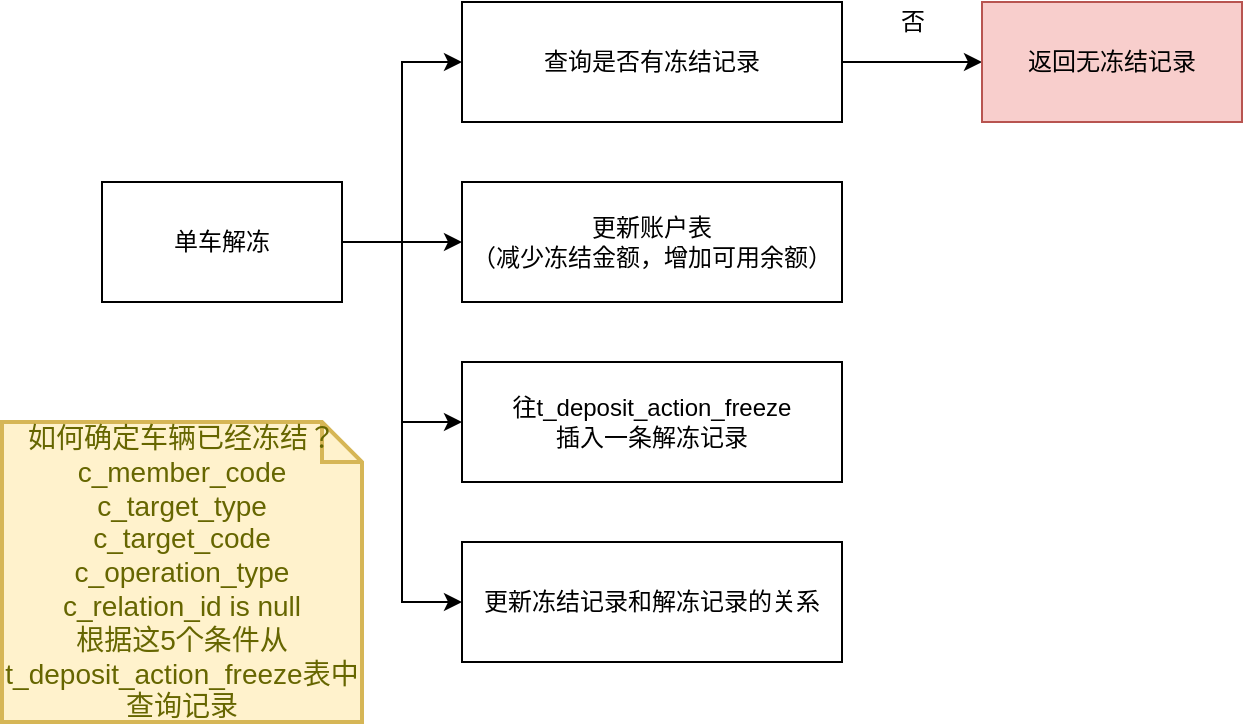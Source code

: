 <mxfile version="15.5.6" type="github">
  <diagram id="YzcqPDEj_JoNo5dJxRwZ" name="Page-1">
    <mxGraphModel dx="946" dy="537" grid="1" gridSize="10" guides="1" tooltips="1" connect="1" arrows="1" fold="1" page="1" pageScale="1" pageWidth="827" pageHeight="1169" math="0" shadow="0">
      <root>
        <mxCell id="0" />
        <mxCell id="1" parent="0" />
        <mxCell id="ZGah4J7LePYTJugTNT_P-12" style="edgeStyle=orthogonalEdgeStyle;rounded=0;orthogonalLoop=1;jettySize=auto;html=1;exitX=1;exitY=0.5;exitDx=0;exitDy=0;entryX=0;entryY=0.5;entryDx=0;entryDy=0;" edge="1" parent="1" source="ZGah4J7LePYTJugTNT_P-1" target="ZGah4J7LePYTJugTNT_P-2">
          <mxGeometry relative="1" as="geometry" />
        </mxCell>
        <mxCell id="ZGah4J7LePYTJugTNT_P-13" style="edgeStyle=orthogonalEdgeStyle;rounded=0;orthogonalLoop=1;jettySize=auto;html=1;exitX=1;exitY=0.5;exitDx=0;exitDy=0;entryX=0;entryY=0.5;entryDx=0;entryDy=0;" edge="1" parent="1" source="ZGah4J7LePYTJugTNT_P-1" target="ZGah4J7LePYTJugTNT_P-8">
          <mxGeometry relative="1" as="geometry" />
        </mxCell>
        <mxCell id="ZGah4J7LePYTJugTNT_P-14" style="edgeStyle=orthogonalEdgeStyle;rounded=0;orthogonalLoop=1;jettySize=auto;html=1;exitX=1;exitY=0.5;exitDx=0;exitDy=0;entryX=0;entryY=0.5;entryDx=0;entryDy=0;" edge="1" parent="1" source="ZGah4J7LePYTJugTNT_P-1" target="ZGah4J7LePYTJugTNT_P-10">
          <mxGeometry relative="1" as="geometry" />
        </mxCell>
        <mxCell id="ZGah4J7LePYTJugTNT_P-15" style="edgeStyle=orthogonalEdgeStyle;rounded=0;orthogonalLoop=1;jettySize=auto;html=1;exitX=1;exitY=0.5;exitDx=0;exitDy=0;entryX=0;entryY=0.5;entryDx=0;entryDy=0;" edge="1" parent="1" source="ZGah4J7LePYTJugTNT_P-1" target="ZGah4J7LePYTJugTNT_P-11">
          <mxGeometry relative="1" as="geometry" />
        </mxCell>
        <mxCell id="ZGah4J7LePYTJugTNT_P-1" value="单车解冻" style="rounded=0;whiteSpace=wrap;html=1;" vertex="1" parent="1">
          <mxGeometry x="190" y="240" width="120" height="60" as="geometry" />
        </mxCell>
        <mxCell id="ZGah4J7LePYTJugTNT_P-6" style="edgeStyle=orthogonalEdgeStyle;rounded=0;orthogonalLoop=1;jettySize=auto;html=1;exitX=1;exitY=0.5;exitDx=0;exitDy=0;entryX=0;entryY=0.5;entryDx=0;entryDy=0;" edge="1" parent="1" source="ZGah4J7LePYTJugTNT_P-2" target="ZGah4J7LePYTJugTNT_P-3">
          <mxGeometry relative="1" as="geometry" />
        </mxCell>
        <mxCell id="ZGah4J7LePYTJugTNT_P-2" value="查询是否有冻结记录" style="rounded=0;whiteSpace=wrap;html=1;" vertex="1" parent="1">
          <mxGeometry x="370" y="150" width="190" height="60" as="geometry" />
        </mxCell>
        <mxCell id="ZGah4J7LePYTJugTNT_P-3" value="返回无冻结记录" style="rounded=0;whiteSpace=wrap;html=1;fillColor=#f8cecc;strokeColor=#b85450;" vertex="1" parent="1">
          <mxGeometry x="630" y="150" width="130" height="60" as="geometry" />
        </mxCell>
        <mxCell id="ZGah4J7LePYTJugTNT_P-7" value="否" style="text;html=1;align=center;verticalAlign=middle;resizable=0;points=[];autosize=1;strokeColor=none;fillColor=none;" vertex="1" parent="1">
          <mxGeometry x="580" y="150" width="30" height="20" as="geometry" />
        </mxCell>
        <mxCell id="ZGah4J7LePYTJugTNT_P-8" value="更新账户表&lt;br&gt;（减少冻结金额，增加可用余额）" style="rounded=0;whiteSpace=wrap;html=1;" vertex="1" parent="1">
          <mxGeometry x="370" y="240" width="190" height="60" as="geometry" />
        </mxCell>
        <mxCell id="ZGah4J7LePYTJugTNT_P-10" value="往t_deposit_action_freeze&lt;br&gt;插入一条解冻记录" style="rounded=0;whiteSpace=wrap;html=1;" vertex="1" parent="1">
          <mxGeometry x="370" y="330" width="190" height="60" as="geometry" />
        </mxCell>
        <mxCell id="ZGah4J7LePYTJugTNT_P-11" value="更新冻结记录和解冻记录的关系" style="rounded=0;whiteSpace=wrap;html=1;" vertex="1" parent="1">
          <mxGeometry x="370" y="420" width="190" height="60" as="geometry" />
        </mxCell>
        <mxCell id="ZGah4J7LePYTJugTNT_P-16" value="如何确定车辆已经冻结？&lt;br&gt;&lt;div&gt;c_member_code&lt;/div&gt;&lt;div&gt;c_target_type&lt;/div&gt;&lt;div&gt;c_target_code&lt;/div&gt;&lt;div&gt;c_operation_type&lt;/div&gt;&lt;div&gt;c_relation_id is null&lt;/div&gt;&lt;div&gt;根据这5个条件从t_deposit_action_freeze表中查询记录&lt;/div&gt;" style="shape=note;strokeWidth=2;fontSize=14;size=20;whiteSpace=wrap;html=1;fillColor=#fff2cc;strokeColor=#d6b656;fontColor=#666600;" vertex="1" parent="1">
          <mxGeometry x="140" y="360" width="180" height="150" as="geometry" />
        </mxCell>
      </root>
    </mxGraphModel>
  </diagram>
</mxfile>
